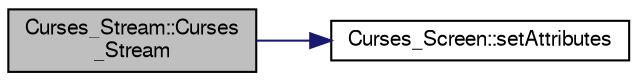 digraph "Curses_Stream::Curses_Stream"
{
  bgcolor="transparent";
  edge [fontname="FreeSans",fontsize="10",labelfontname="FreeSans",labelfontsize="10"];
  node [fontname="FreeSans",fontsize="10",shape=record];
  rankdir="LR";
  Node1 [label="Curses_Stream::Curses\l_Stream",height=0.2,width=0.4,color="black", fillcolor="grey75", style="filled" fontcolor="black"];
  Node1 -> Node2 [color="midnightblue",fontsize="10",style="solid",fontname="FreeSans"];
  Node2 [label="Curses_Screen::setAttributes",height=0.2,width=0.4,color="black",URL="$classCurses__Screen.html#a818c25b7e99af4e0d1d2e36a44a04b6e",tooltip="changes the used default attribute values"];
}
